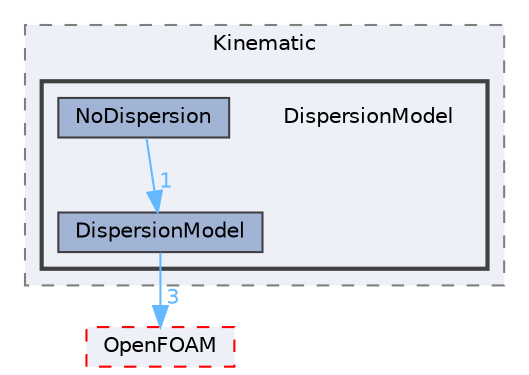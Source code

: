digraph "src/lagrangian/intermediate/submodels/Kinematic/DispersionModel"
{
 // LATEX_PDF_SIZE
  bgcolor="transparent";
  edge [fontname=Helvetica,fontsize=10,labelfontname=Helvetica,labelfontsize=10];
  node [fontname=Helvetica,fontsize=10,shape=box,height=0.2,width=0.4];
  compound=true
  subgraph clusterdir_280ce042c33ce1e00a1fb89491254772 {
    graph [ bgcolor="#edf0f7", pencolor="grey50", label="Kinematic", fontname=Helvetica,fontsize=10 style="filled,dashed", URL="dir_280ce042c33ce1e00a1fb89491254772.html",tooltip=""]
  subgraph clusterdir_1a1b0db6ee4be96508c5925195e4b1da {
    graph [ bgcolor="#edf0f7", pencolor="grey25", label="", fontname=Helvetica,fontsize=10 style="filled,bold", URL="dir_1a1b0db6ee4be96508c5925195e4b1da.html",tooltip=""]
    dir_1a1b0db6ee4be96508c5925195e4b1da [shape=plaintext, label="DispersionModel"];
  dir_6d2491821f2143f59278e5b5f1498c55 [label="DispersionModel", fillcolor="#a2b4d6", color="grey25", style="filled", URL="dir_6d2491821f2143f59278e5b5f1498c55.html",tooltip=""];
  dir_3bbc35f092d05a98574ef1a4bdc48429 [label="NoDispersion", fillcolor="#a2b4d6", color="grey25", style="filled", URL="dir_3bbc35f092d05a98574ef1a4bdc48429.html",tooltip=""];
  }
  }
  dir_c5473ff19b20e6ec4dfe5c310b3778a8 [label="OpenFOAM", fillcolor="#edf0f7", color="red", style="filled,dashed", URL="dir_c5473ff19b20e6ec4dfe5c310b3778a8.html",tooltip=""];
  dir_6d2491821f2143f59278e5b5f1498c55->dir_c5473ff19b20e6ec4dfe5c310b3778a8 [headlabel="3", labeldistance=1.5 headhref="dir_000963_002695.html" href="dir_000963_002695.html" color="steelblue1" fontcolor="steelblue1"];
  dir_3bbc35f092d05a98574ef1a4bdc48429->dir_6d2491821f2143f59278e5b5f1498c55 [headlabel="1", labeldistance=1.5 headhref="dir_002547_000963.html" href="dir_002547_000963.html" color="steelblue1" fontcolor="steelblue1"];
}
